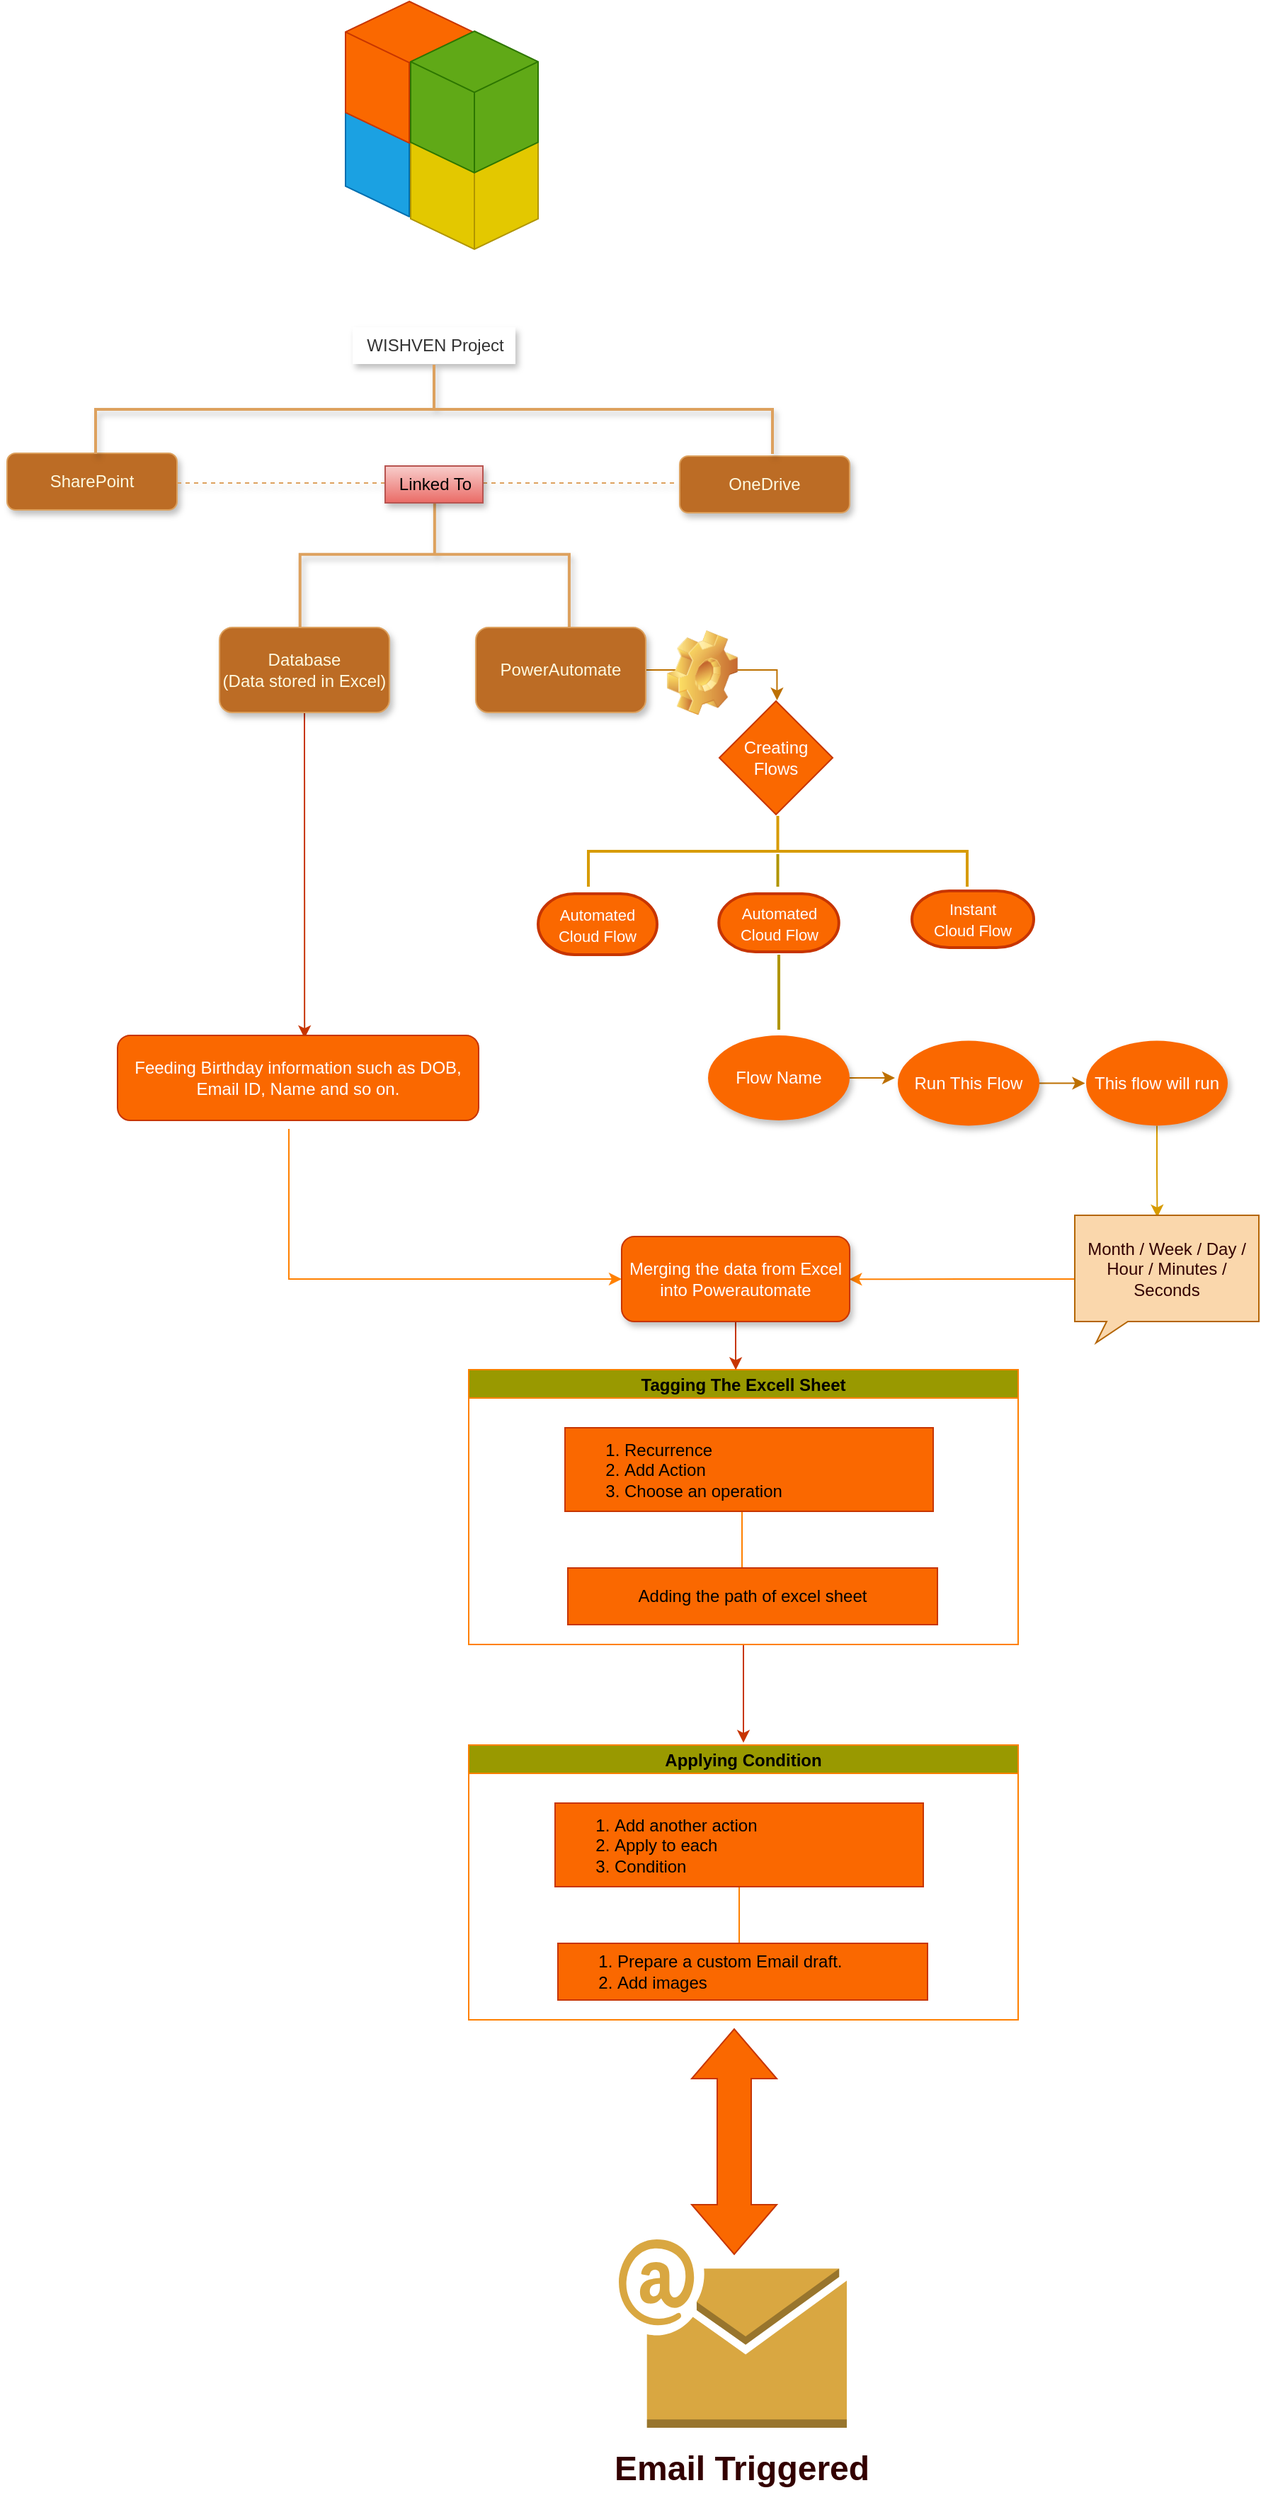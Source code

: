 <mxfile version="21.6.6" type="github">
  <diagram name="Page-1" id="KdCPvyaEyFZrJNqloSRo">
    <mxGraphModel dx="1386" dy="947" grid="0" gridSize="10" guides="1" tooltips="1" connect="1" arrows="1" fold="1" page="0" pageScale="1" pageWidth="850" pageHeight="1100" math="0" shadow="0">
      <root>
        <mxCell id="0" />
        <mxCell id="1" parent="0" />
        <mxCell id="EuIpPgGyZxs1bAB_q9Bw-1" value="OneDrive" style="rounded=1;whiteSpace=wrap;html=1;fontSize=12;glass=0;strokeWidth=1;shadow=1;labelBackgroundColor=none;fillColor=#BC6C25;strokeColor=#DDA15E;fontColor=#FEFAE0;" parent="1" vertex="1">
          <mxGeometry x="340" y="42" width="120" height="40" as="geometry" />
        </mxCell>
        <mxCell id="EuIpPgGyZxs1bAB_q9Bw-2" value="SharePoint" style="rounded=1;whiteSpace=wrap;html=1;fontSize=12;glass=0;strokeWidth=1;shadow=1;labelBackgroundColor=none;fillColor=#BC6C25;strokeColor=#DDA15E;fontColor=#FEFAE0;" parent="1" vertex="1">
          <mxGeometry x="-135" y="40" width="120" height="40" as="geometry" />
        </mxCell>
        <mxCell id="EuIpPgGyZxs1bAB_q9Bw-3" value="&lt;font color=&quot;#333333&quot;&gt;WISHVEN Project&lt;/font&gt;" style="text;html=1;align=center;verticalAlign=middle;resizable=0;points=[];autosize=1;strokeColor=none;fillColor=default;fontColor=#FEFAE0;shadow=1;" parent="1" vertex="1">
          <mxGeometry x="109" y="-49" width="115" height="26" as="geometry" />
        </mxCell>
        <mxCell id="EuIpPgGyZxs1bAB_q9Bw-4" value="" style="strokeWidth=2;html=1;shape=mxgraph.flowchart.annotation_2;align=left;labelPosition=right;pointerEvents=1;strokeColor=#DDA15E;fontColor=#FEFAE0;fillColor=#BC6C25;rotation=90;shadow=1;" parent="1" vertex="1">
          <mxGeometry x="135" y="-230" width="63" height="478" as="geometry" />
        </mxCell>
        <mxCell id="EuIpPgGyZxs1bAB_q9Bw-5" value="" style="strokeWidth=2;html=1;shape=mxgraph.flowchart.annotation_2;align=left;labelPosition=right;pointerEvents=1;strokeColor=#DDA15E;fontColor=#FEFAE0;fillColor=#BC6C25;rotation=90;shadow=1;" parent="1" vertex="1">
          <mxGeometry x="115.34" y="16.35" width="103.16" height="190.1" as="geometry" />
        </mxCell>
        <mxCell id="EuIpPgGyZxs1bAB_q9Bw-6" style="edgeStyle=orthogonalEdgeStyle;orthogonalLoop=1;jettySize=auto;html=1;curved=1;strokeColor=#C73500;entryX=0.518;entryY=0.033;entryDx=0;entryDy=0;entryPerimeter=0;fillColor=#fa6800;" parent="1" source="EuIpPgGyZxs1bAB_q9Bw-7" target="EuIpPgGyZxs1bAB_q9Bw-13" edge="1">
          <mxGeometry relative="1" as="geometry">
            <mxPoint x="75" y="315.0" as="targetPoint" />
          </mxGeometry>
        </mxCell>
        <mxCell id="EuIpPgGyZxs1bAB_q9Bw-7" value="Database&lt;br&gt;(Data stored in Excel)" style="rounded=1;whiteSpace=wrap;html=1;strokeColor=#DDA15E;fontColor=#FEFAE0;fillColor=#BC6C25;shadow=1;" parent="1" vertex="1">
          <mxGeometry x="15" y="163" width="120" height="60" as="geometry" />
        </mxCell>
        <mxCell id="EuIpPgGyZxs1bAB_q9Bw-8" value="" style="endArrow=none;dashed=1;html=1;rounded=0;strokeColor=#DDA15E;fontColor=#FEFAE0;fillColor=#BC6C25;shadow=1;" parent="1" edge="1">
          <mxGeometry width="50" height="50" relative="1" as="geometry">
            <mxPoint x="-15" y="61" as="sourcePoint" />
            <mxPoint x="339" y="61" as="targetPoint" />
          </mxGeometry>
        </mxCell>
        <mxCell id="EuIpPgGyZxs1bAB_q9Bw-9" style="edgeStyle=orthogonalEdgeStyle;rounded=0;orthogonalLoop=1;jettySize=auto;html=1;entryX=0.509;entryY=-0.007;entryDx=0;entryDy=0;entryPerimeter=0;fillColor=#f0a30a;strokeColor=#BD7000;" parent="1" source="EuIpPgGyZxs1bAB_q9Bw-10" target="EuIpPgGyZxs1bAB_q9Bw-14" edge="1">
          <mxGeometry relative="1" as="geometry" />
        </mxCell>
        <mxCell id="EuIpPgGyZxs1bAB_q9Bw-10" value="PowerAutomate" style="rounded=1;whiteSpace=wrap;html=1;strokeColor=#DDA15E;fontColor=#FEFAE0;fillColor=#BC6C25;shadow=1;" parent="1" vertex="1">
          <mxGeometry x="196" y="163" width="120" height="60" as="geometry" />
        </mxCell>
        <mxCell id="EuIpPgGyZxs1bAB_q9Bw-11" value="Linked To" style="text;html=1;align=center;verticalAlign=middle;resizable=0;points=[];autosize=1;fillColor=#f8cecc;strokeColor=#b85450;gradientColor=#ea6b66;shadow=1;" parent="1" vertex="1">
          <mxGeometry x="132" y="49" width="69" height="26" as="geometry" />
        </mxCell>
        <mxCell id="EuIpPgGyZxs1bAB_q9Bw-12" style="edgeStyle=orthogonalEdgeStyle;rounded=0;orthogonalLoop=1;jettySize=auto;html=1;exitX=0.501;exitY=1.017;exitDx=0;exitDy=0;exitPerimeter=0;strokeColor=#FF8000;" parent="1" edge="1">
          <mxGeometry relative="1" as="geometry">
            <mxPoint x="299" y="623" as="targetPoint" />
            <mxPoint x="64.005" y="517" as="sourcePoint" />
            <Array as="points">
              <mxPoint x="64" y="623" />
            </Array>
          </mxGeometry>
        </mxCell>
        <mxCell id="EuIpPgGyZxs1bAB_q9Bw-13" value="&lt;font color=&quot;#ffffff&quot;&gt;Feeding Birthday information such as DOB, Email ID, Name and so on.&lt;/font&gt;" style="rounded=1;whiteSpace=wrap;html=1;fillColor=#fa6800;fontColor=#000000;strokeColor=#C73500;" parent="1" vertex="1">
          <mxGeometry x="-57" y="451" width="255" height="60" as="geometry" />
        </mxCell>
        <mxCell id="EuIpPgGyZxs1bAB_q9Bw-14" value="&lt;font color=&quot;#ffffff&quot;&gt;Creating&lt;br&gt;Flows&lt;/font&gt;" style="rhombus;whiteSpace=wrap;html=1;fillColor=#fa6800;fontColor=#000000;strokeColor=#C73500;" parent="1" vertex="1">
          <mxGeometry x="368" y="215" width="80" height="80" as="geometry" />
        </mxCell>
        <mxCell id="EuIpPgGyZxs1bAB_q9Bw-15" value="" style="shape=image;html=1;verticalLabelPosition=bottom;verticalAlign=top;imageAspect=0;image=img/clipart/Gear_128x128.png" parent="1" vertex="1">
          <mxGeometry x="331" y="165" width="50" height="60" as="geometry" />
        </mxCell>
        <mxCell id="EuIpPgGyZxs1bAB_q9Bw-16" value="" style="strokeWidth=2;html=1;shape=mxgraph.flowchart.annotation_2;align=left;labelPosition=right;pointerEvents=1;rotation=90;fillColor=#ffcd28;strokeColor=#d79b00;gradientColor=#ffa500;" parent="1" vertex="1">
          <mxGeometry x="384.25" y="187.25" width="50" height="267.5" as="geometry" />
        </mxCell>
        <mxCell id="EuIpPgGyZxs1bAB_q9Bw-17" value="&lt;font style=&quot;font-size: 11px;&quot; color=&quot;#ffffff&quot;&gt;Automated&lt;br&gt;Cloud Flow&lt;/font&gt;" style="strokeWidth=2;html=1;shape=mxgraph.flowchart.terminator;whiteSpace=wrap;fillColor=#fa6800;fontColor=#000000;strokeColor=#C73500;" parent="1" vertex="1">
          <mxGeometry x="240" y="351" width="84" height="43" as="geometry" />
        </mxCell>
        <mxCell id="EuIpPgGyZxs1bAB_q9Bw-18" value="&lt;font style=&quot;font-size: 11px;&quot; color=&quot;#ffffff&quot;&gt;Instant&lt;br&gt;Cloud Flow&lt;/font&gt;" style="strokeWidth=2;html=1;shape=mxgraph.flowchart.terminator;whiteSpace=wrap;fillColor=#fa6800;fontColor=#000000;strokeColor=#C73500;" parent="1" vertex="1">
          <mxGeometry x="504" y="349" width="86" height="40" as="geometry" />
        </mxCell>
        <mxCell id="EuIpPgGyZxs1bAB_q9Bw-19" value="&lt;font style=&quot;font-size: 11px;&quot; color=&quot;#ffffff&quot;&gt;Automated&lt;br&gt;Cloud Flow&lt;/font&gt;" style="strokeWidth=2;html=1;shape=mxgraph.flowchart.terminator;whiteSpace=wrap;fillColor=#fa6800;fontColor=#000000;strokeColor=#C73500;" parent="1" vertex="1">
          <mxGeometry x="367.63" y="351" width="84.75" height="41" as="geometry" />
        </mxCell>
        <mxCell id="EuIpPgGyZxs1bAB_q9Bw-20" value="" style="line;strokeWidth=2;direction=south;html=1;fillColor=#e3c800;fontColor=#000000;strokeColor=#B09500;" parent="1" vertex="1">
          <mxGeometry x="404.25" y="323" width="10" height="23" as="geometry" />
        </mxCell>
        <mxCell id="EuIpPgGyZxs1bAB_q9Bw-21" style="edgeStyle=orthogonalEdgeStyle;rounded=0;orthogonalLoop=1;jettySize=auto;html=1;fillColor=#f0a30a;strokeColor=#BD7000;" parent="1" source="EuIpPgGyZxs1bAB_q9Bw-22" edge="1">
          <mxGeometry relative="1" as="geometry">
            <mxPoint x="492.0" y="481" as="targetPoint" />
          </mxGeometry>
        </mxCell>
        <mxCell id="EuIpPgGyZxs1bAB_q9Bw-22" value="&lt;font color=&quot;#ffffff&quot;&gt;Flow Name&lt;/font&gt;" style="ellipse;shape=doubleEllipse;whiteSpace=wrap;html=1;fillColor=#fa6800;fontColor=#000000;strokeColor=none;shadow=1;gradientColor=none;" parent="1" vertex="1">
          <mxGeometry x="360" y="451" width="100" height="60" as="geometry" />
        </mxCell>
        <mxCell id="EuIpPgGyZxs1bAB_q9Bw-23" value="" style="line;strokeWidth=2;direction=south;html=1;fillColor=#e3c800;fontColor=#000000;strokeColor=#B09500;" parent="1" vertex="1">
          <mxGeometry x="405" y="394" width="10" height="53" as="geometry" />
        </mxCell>
        <mxCell id="EuIpPgGyZxs1bAB_q9Bw-24" style="edgeStyle=orthogonalEdgeStyle;rounded=0;orthogonalLoop=1;jettySize=auto;html=1;fillColor=#f0a30a;strokeColor=#BD7000;" parent="1" source="EuIpPgGyZxs1bAB_q9Bw-25" edge="1">
          <mxGeometry relative="1" as="geometry">
            <mxPoint x="626.231" y="484.75" as="targetPoint" />
          </mxGeometry>
        </mxCell>
        <mxCell id="EuIpPgGyZxs1bAB_q9Bw-25" value="&lt;font color=&quot;#ffffff&quot;&gt;Run This Flow&lt;/font&gt;" style="ellipse;shape=doubleEllipse;whiteSpace=wrap;html=1;fillColor=#fa6800;fontColor=#000000;strokeColor=none;shadow=1;" parent="1" vertex="1">
          <mxGeometry x="494" y="454.75" width="100" height="60" as="geometry" />
        </mxCell>
        <mxCell id="EuIpPgGyZxs1bAB_q9Bw-26" style="edgeStyle=orthogonalEdgeStyle;rounded=0;orthogonalLoop=1;jettySize=auto;html=1;entryX=0.448;entryY=0.016;entryDx=0;entryDy=0;entryPerimeter=0;fillColor=#ffcd28;gradientColor=#ffa500;strokeColor=#d79b00;" parent="1" source="EuIpPgGyZxs1bAB_q9Bw-27" target="EuIpPgGyZxs1bAB_q9Bw-33" edge="1">
          <mxGeometry relative="1" as="geometry" />
        </mxCell>
        <mxCell id="EuIpPgGyZxs1bAB_q9Bw-27" value="&lt;font color=&quot;#ffffff&quot;&gt;This flow will run&lt;/font&gt;" style="ellipse;shape=doubleEllipse;whiteSpace=wrap;html=1;fillColor=#fa6800;fontColor=#000000;strokeColor=none;shadow=1;" parent="1" vertex="1">
          <mxGeometry x="627" y="454.75" width="100" height="60" as="geometry" />
        </mxCell>
        <mxCell id="EuIpPgGyZxs1bAB_q9Bw-28" value="" style="html=1;whiteSpace=wrap;shape=isoCube2;backgroundOutline=1;isoAngle=15;fillColor=#1ba1e2;fontColor=#ffffff;strokeColor=#006EAF;" parent="1" vertex="1">
          <mxGeometry x="104" y="-227" width="90" height="100" as="geometry" />
        </mxCell>
        <mxCell id="EuIpPgGyZxs1bAB_q9Bw-29" value="" style="html=1;whiteSpace=wrap;shape=isoCube2;backgroundOutline=1;isoAngle=15;fillColor=#e3c800;fontColor=#000000;strokeColor=#B09500;" parent="1" vertex="1">
          <mxGeometry x="150" y="-204" width="90" height="100" as="geometry" />
        </mxCell>
        <mxCell id="EuIpPgGyZxs1bAB_q9Bw-30" value="" style="html=1;whiteSpace=wrap;shape=isoCube2;backgroundOutline=1;isoAngle=15;fillColor=#fa6800;fontColor=#000000;strokeColor=#C73500;" parent="1" vertex="1">
          <mxGeometry x="104" y="-279" width="90" height="100" as="geometry" />
        </mxCell>
        <mxCell id="EuIpPgGyZxs1bAB_q9Bw-31" value="" style="html=1;whiteSpace=wrap;shape=isoCube2;backgroundOutline=1;isoAngle=15;fillColor=#60a917;fontColor=#ffffff;strokeColor=#2D7600;" parent="1" vertex="1">
          <mxGeometry x="150" y="-258" width="90" height="100" as="geometry" />
        </mxCell>
        <mxCell id="EuIpPgGyZxs1bAB_q9Bw-32" style="edgeStyle=orthogonalEdgeStyle;rounded=0;orthogonalLoop=1;jettySize=auto;html=1;entryX=0.998;entryY=0.503;entryDx=0;entryDy=0;entryPerimeter=0;strokeColor=#FF8000;" parent="1" source="EuIpPgGyZxs1bAB_q9Bw-33" target="EuIpPgGyZxs1bAB_q9Bw-40" edge="1">
          <mxGeometry relative="1" as="geometry" />
        </mxCell>
        <mxCell id="EuIpPgGyZxs1bAB_q9Bw-33" value="&lt;font color=&quot;#330000&quot;&gt;Month / Week / Day / Hour / Minutes / Seconds&lt;/font&gt;" style="whiteSpace=wrap;html=1;shape=mxgraph.basic.rectCallout;dx=30;dy=15;boundedLbl=1;fillColor=#fad7ac;strokeColor=#b46504;" parent="1" vertex="1">
          <mxGeometry x="619" y="578" width="130" height="90" as="geometry" />
        </mxCell>
        <mxCell id="EuIpPgGyZxs1bAB_q9Bw-34" style="edgeStyle=orthogonalEdgeStyle;rounded=0;orthogonalLoop=1;jettySize=auto;html=1;fillColor=#fa6800;strokeColor=#C73500;" parent="1" source="EuIpPgGyZxs1bAB_q9Bw-35" edge="1">
          <mxGeometry relative="1" as="geometry">
            <mxPoint x="385" y="950.4" as="targetPoint" />
          </mxGeometry>
        </mxCell>
        <mxCell id="EuIpPgGyZxs1bAB_q9Bw-35" value="Tagging The Excell Sheet" style="swimlane;startSize=20;horizontal=1;containerType=tree;fillColor=#999900;strokeColor=#FF8000;" parent="1" vertex="1">
          <mxGeometry x="191" y="687" width="388" height="194" as="geometry">
            <mxRectangle x="191" y="687" width="179" height="26" as="alternateBounds" />
          </mxGeometry>
        </mxCell>
        <mxCell id="EuIpPgGyZxs1bAB_q9Bw-36" value="" style="edgeStyle=elbowEdgeStyle;elbow=vertical;sourcePerimeterSpacing=0;targetPerimeterSpacing=0;startArrow=none;endArrow=none;rounded=0;curved=0;strokeColor=#FF8000;" parent="EuIpPgGyZxs1bAB_q9Bw-35" source="EuIpPgGyZxs1bAB_q9Bw-37" target="EuIpPgGyZxs1bAB_q9Bw-38" edge="1">
          <mxGeometry relative="1" as="geometry">
            <Array as="points">
              <mxPoint x="193" y="116" />
              <mxPoint x="205" y="120" />
            </Array>
          </mxGeometry>
        </mxCell>
        <mxCell id="EuIpPgGyZxs1bAB_q9Bw-37" value="&lt;ol&gt;&lt;li&gt;Recurrence&lt;/li&gt;&lt;li&gt;Add Action&lt;/li&gt;&lt;li&gt;Choose an operation&lt;/li&gt;&lt;/ol&gt;" style="whiteSpace=wrap;html=1;treeFolding=1;treeMoving=1;newEdgeStyle={&quot;edgeStyle&quot;:&quot;elbowEdgeStyle&quot;,&quot;startArrow&quot;:&quot;none&quot;,&quot;endArrow&quot;:&quot;none&quot;};fillColor=#fa6800;fontColor=#000000;strokeColor=#C73500;align=left;" parent="EuIpPgGyZxs1bAB_q9Bw-35" vertex="1">
          <mxGeometry x="68" y="41" width="260" height="59" as="geometry" />
        </mxCell>
        <mxCell id="EuIpPgGyZxs1bAB_q9Bw-38" value="Adding the path of excel sheet" style="whiteSpace=wrap;html=1;treeFolding=1;treeMoving=1;newEdgeStyle={&quot;edgeStyle&quot;:&quot;elbowEdgeStyle&quot;,&quot;startArrow&quot;:&quot;none&quot;,&quot;endArrow&quot;:&quot;none&quot;};fillColor=#fa6800;fontColor=#000000;strokeColor=#C73500;" parent="EuIpPgGyZxs1bAB_q9Bw-35" vertex="1">
          <mxGeometry x="70" y="140" width="261" height="40" as="geometry" />
        </mxCell>
        <mxCell id="EuIpPgGyZxs1bAB_q9Bw-39" style="edgeStyle=orthogonalEdgeStyle;rounded=0;orthogonalLoop=1;jettySize=auto;html=1;entryX=0.486;entryY=0.001;entryDx=0;entryDy=0;entryPerimeter=0;fillColor=#fa6800;strokeColor=#C73500;" parent="1" source="EuIpPgGyZxs1bAB_q9Bw-40" target="EuIpPgGyZxs1bAB_q9Bw-35" edge="1">
          <mxGeometry relative="1" as="geometry" />
        </mxCell>
        <mxCell id="EuIpPgGyZxs1bAB_q9Bw-40" value="&lt;font color=&quot;#ffffff&quot;&gt;Merging the data from Excel into Powerautomate&lt;/font&gt;" style="rounded=1;whiteSpace=wrap;html=1;fillColor=#fa6800;fontColor=#000000;strokeColor=#C73500;shadow=1;" parent="1" vertex="1">
          <mxGeometry x="299" y="593" width="161" height="60" as="geometry" />
        </mxCell>
        <mxCell id="EuIpPgGyZxs1bAB_q9Bw-41" value="Applying Condition" style="swimlane;startSize=20;horizontal=1;containerType=tree;fillColor=#999900;strokeColor=#FF8000;" parent="1" vertex="1">
          <mxGeometry x="191" y="952" width="388" height="194" as="geometry">
            <mxRectangle x="191" y="687" width="179" height="26" as="alternateBounds" />
          </mxGeometry>
        </mxCell>
        <mxCell id="EuIpPgGyZxs1bAB_q9Bw-42" value="" style="edgeStyle=elbowEdgeStyle;elbow=vertical;sourcePerimeterSpacing=0;targetPerimeterSpacing=0;startArrow=none;endArrow=none;rounded=0;curved=0;strokeColor=#FF8000;" parent="EuIpPgGyZxs1bAB_q9Bw-41" source="EuIpPgGyZxs1bAB_q9Bw-43" target="EuIpPgGyZxs1bAB_q9Bw-44" edge="1">
          <mxGeometry relative="1" as="geometry">
            <Array as="points">
              <mxPoint x="191" y="120" />
            </Array>
          </mxGeometry>
        </mxCell>
        <mxCell id="EuIpPgGyZxs1bAB_q9Bw-43" value="&lt;ol&gt;&lt;li&gt;Add another action&lt;/li&gt;&lt;li&gt;Apply to each&lt;/li&gt;&lt;li&gt;Condition&lt;/li&gt;&lt;/ol&gt;" style="whiteSpace=wrap;html=1;treeFolding=1;treeMoving=1;newEdgeStyle={&quot;edgeStyle&quot;:&quot;elbowEdgeStyle&quot;,&quot;startArrow&quot;:&quot;none&quot;,&quot;endArrow&quot;:&quot;none&quot;};fillColor=#fa6800;fontColor=#000000;strokeColor=#C73500;align=left;" parent="EuIpPgGyZxs1bAB_q9Bw-41" vertex="1">
          <mxGeometry x="61" y="41" width="260" height="59" as="geometry" />
        </mxCell>
        <mxCell id="EuIpPgGyZxs1bAB_q9Bw-44" value="&lt;div style=&quot;&quot;&gt;&lt;ol&gt;&lt;li&gt;&lt;span style=&quot;background-color: initial;&quot;&gt;Prepare a custom Email draft.&lt;/span&gt;&lt;/li&gt;&lt;li&gt;&lt;span style=&quot;background-color: initial;&quot;&gt;Add images&lt;/span&gt;&lt;/li&gt;&lt;/ol&gt;&lt;/div&gt;" style="whiteSpace=wrap;html=1;treeFolding=1;treeMoving=1;newEdgeStyle={&quot;edgeStyle&quot;:&quot;elbowEdgeStyle&quot;,&quot;startArrow&quot;:&quot;none&quot;,&quot;endArrow&quot;:&quot;none&quot;};fillColor=#fa6800;fontColor=#000000;strokeColor=#C73500;align=left;" parent="EuIpPgGyZxs1bAB_q9Bw-41" vertex="1">
          <mxGeometry x="63" y="140" width="261" height="40" as="geometry" />
        </mxCell>
        <mxCell id="EuIpPgGyZxs1bAB_q9Bw-45" value="&lt;h1&gt;&lt;font color=&quot;#330000&quot;&gt;Email Triggered&lt;/font&gt;&lt;/h1&gt;&lt;p&gt;&lt;font color=&quot;#330000&quot;&gt;Welcome to Wishven platform. An automation platform to regulate all verticals of wishes.&lt;/font&gt;&lt;/p&gt;" style="text;html=1;strokeColor=none;fillColor=none;spacing=5;spacingTop=-20;whiteSpace=wrap;overflow=hidden;rounded=0;" parent="1" vertex="1">
          <mxGeometry x="289" y="1443" width="227" height="41" as="geometry" />
        </mxCell>
        <mxCell id="EuIpPgGyZxs1bAB_q9Bw-51" value="" style="html=1;shadow=0;dashed=0;align=center;verticalAlign=middle;shape=mxgraph.arrows2.twoWayArrow;dy=0.6;dx=35;rotation=90;fillColor=#fa6800;fontColor=#000000;strokeColor=#C73500;" parent="1" vertex="1">
          <mxGeometry x="299" y="1202" width="159" height="60" as="geometry" />
        </mxCell>
        <mxCell id="EuIpPgGyZxs1bAB_q9Bw-54" value="" style="outlineConnect=0;dashed=0;verticalLabelPosition=bottom;verticalAlign=top;align=center;html=1;shape=mxgraph.aws3.email;fillColor=#D9A741;gradientColor=none;" parent="1" vertex="1">
          <mxGeometry x="297" y="1301" width="161" height="133" as="geometry" />
        </mxCell>
      </root>
    </mxGraphModel>
  </diagram>
</mxfile>

